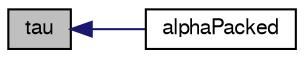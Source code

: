 digraph "tau"
{
  bgcolor="transparent";
  edge [fontname="FreeSans",fontsize="10",labelfontname="FreeSans",labelfontsize="10"];
  node [fontname="FreeSans",fontsize="10",shape=record];
  rankdir="LR";
  Node624 [label="tau",height=0.2,width=0.4,color="black", fillcolor="grey75", style="filled", fontcolor="black"];
  Node624 -> Node625 [dir="back",color="midnightblue",fontsize="10",style="solid",fontname="FreeSans"];
  Node625 [label="alphaPacked",height=0.2,width=0.4,color="black",URL="$a24274.html#ad704fe4c61922c6b32641addc2d34f43",tooltip="Member Functions. "];
}
